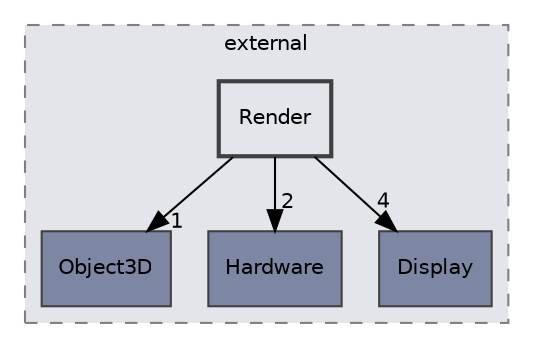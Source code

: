 digraph "C:/__PR00F__/___developing___/projects/PGE/PGE/PURE/include/external/Render"
{
 // LATEX_PDF_SIZE
  edge [fontname="Helvetica",fontsize="10",labelfontname="Helvetica",labelfontsize="10"];
  node [fontname="Helvetica",fontsize="10",shape=record];
  compound=true
  subgraph clusterdir_084c3372eb33ddff2f732c4dd4944db2 {
    graph [ bgcolor="#e3e5eb", pencolor="grey50", style="filled,dashed,", label="external", fontname="Helvetica", fontsize="10", URL="dir_084c3372eb33ddff2f732c4dd4944db2.html"]
  dir_9079d014ff5bd045c6dc02ba0f396e83 [shape=box, label="Object3D", style="filled,", fillcolor="#7d86a3", color="grey25", URL="dir_9079d014ff5bd045c6dc02ba0f396e83.html"];
  dir_e6a3a631516a4d5f5bf716ea38e9a275 [shape=box, label="Hardware", style="filled,", fillcolor="#7d86a3", color="grey25", URL="dir_e6a3a631516a4d5f5bf716ea38e9a275.html"];
  dir_e19ca5a0405391bc0dd9fe26b683430a [shape=box, label="Display", style="filled,", fillcolor="#7d86a3", color="grey25", URL="dir_e19ca5a0405391bc0dd9fe26b683430a.html"];
  dir_d96d486b4f9186356778bf0b8a3ac682 [shape=box, label="Render", style="filled,bold,", fillcolor="#e3e5eb", color="grey25", URL="dir_d96d486b4f9186356778bf0b8a3ac682.html"];
  }
  dir_d96d486b4f9186356778bf0b8a3ac682->dir_9079d014ff5bd045c6dc02ba0f396e83 [headlabel="1", labeldistance=1.5 headhref="dir_000023_000019.html"];
  dir_d96d486b4f9186356778bf0b8a3ac682->dir_e19ca5a0405391bc0dd9fe26b683430a [headlabel="4", labeldistance=1.5 headhref="dir_000023_000000.html"];
  dir_d96d486b4f9186356778bf0b8a3ac682->dir_e6a3a631516a4d5f5bf716ea38e9a275 [headlabel="2", labeldistance=1.5 headhref="dir_000023_000006.html"];
}
